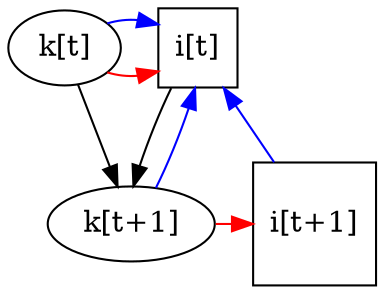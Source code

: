 digraph G {
    splines="FALSE";

    /* Entities */
    "i[t]" [shape="square"]
    
    "i[t+1]" [shape="square"]

    /* Relationships */
    "k[t]" -> "i[t]" [color="red"]
    {"k[t]", "i[t]"} -> "k[t+1]"
    
    "k[t+1]" -> "i[t+1]" [color="red"]
    

    {"k[t]", "k[t+1]", "i[t+1]"} -> "i[t]" [color="blue"]
    

    /* Ranks */
    {rank=same "i[t]" "k[t]"}
    {rank=same "i[t+1]" "k[t+1]"}
    
}


